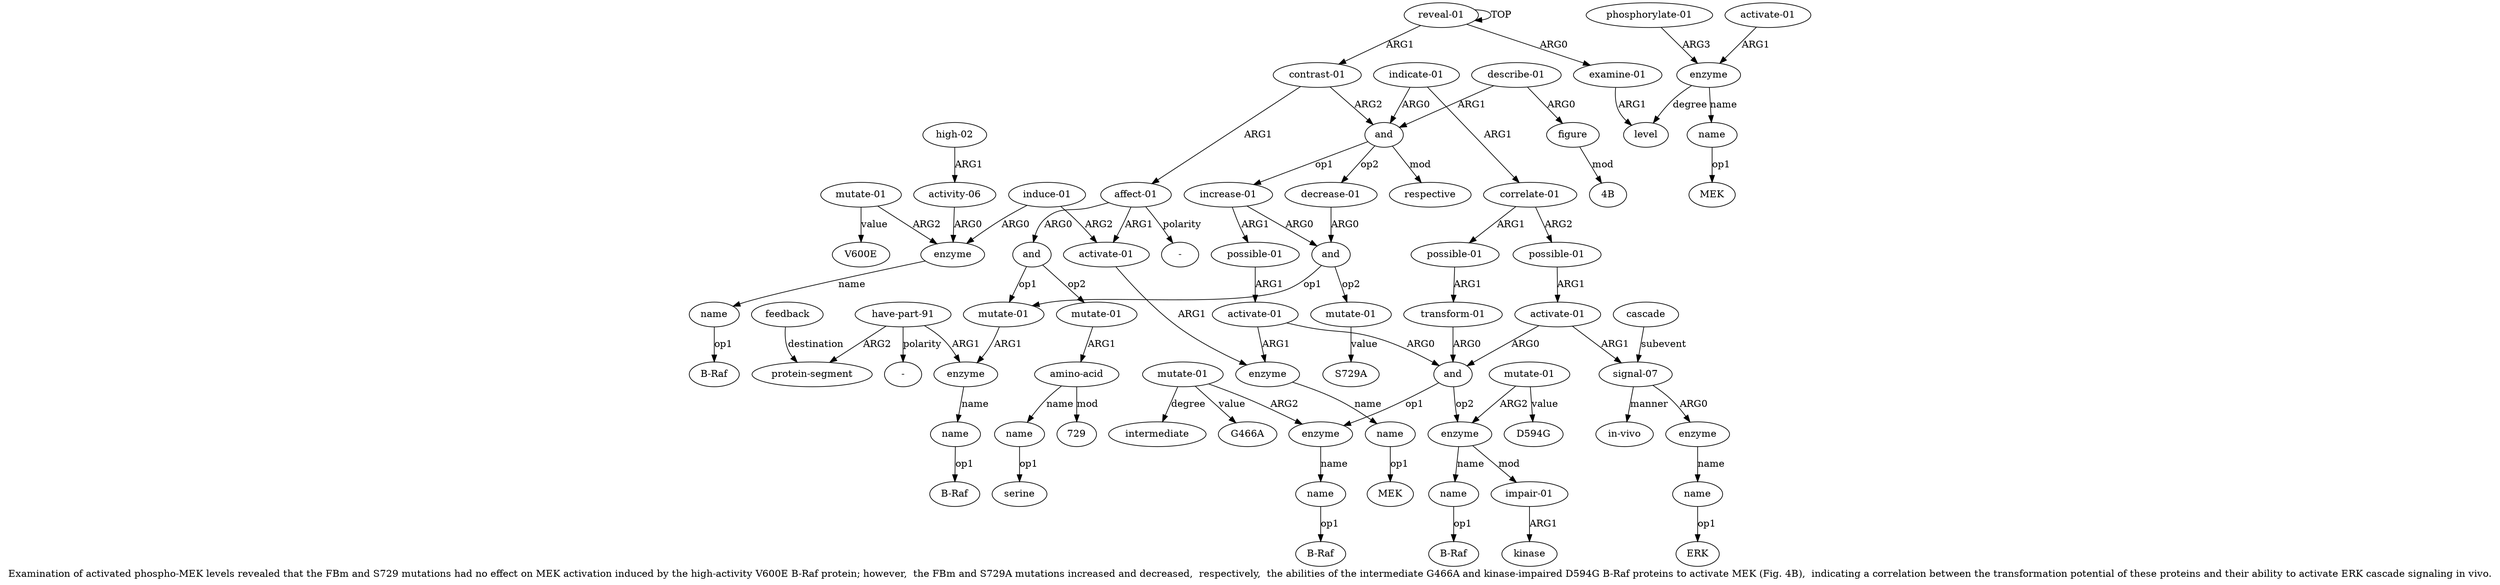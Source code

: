digraph  {
	graph [label="Examination of activated phospho-MEK levels revealed that the FBm and S729 mutations had no effect on MEK activation induced by \
the high-activity V600E B-Raf protein; however,  the FBm and S729A mutations increased and decreased,  respectively,  the abilities \
of the intermediate G466A and kinase-impaired D594G B-Raf proteins to activate MEK (Fig. 4B),  indicating a correlation between \
the transformation potential of these proteins and their ability to activate ERK cascade signaling in vivo."];
	node [label="\N"];
	a20	 [color=black,
		gold_ind=20,
		gold_label=enzyme,
		label=enzyme,
		test_ind=20,
		test_label=enzyme];
	a21	 [color=black,
		gold_ind=21,
		gold_label=name,
		label=name,
		test_ind=21,
		test_label=name];
	a20 -> a21 [key=0,
	color=black,
	gold_label=name,
	label=name,
	test_label=name];
"a21 MEK" [color=black,
	gold_ind=-1,
	gold_label=MEK,
	label=MEK,
	test_ind=-1,
	test_label=MEK];
a21 -> "a21 MEK" [key=0,
color=black,
gold_label=op1,
label=op1,
test_label=op1];
a22 [color=black,
gold_ind=22,
gold_label="induce-01",
label="induce-01",
test_ind=22,
test_label="induce-01"];
a23 [color=black,
gold_ind=23,
gold_label=enzyme,
label=enzyme,
test_ind=23,
test_label=enzyme];
a22 -> a23 [key=0,
color=black,
gold_label=ARG0,
label=ARG0,
test_label=ARG0];
a19 [color=black,
gold_ind=19,
gold_label="activate-01",
label="activate-01",
test_ind=19,
test_label="activate-01"];
a22 -> a19 [key=0,
color=black,
gold_label=ARG2,
label=ARG2,
test_label=ARG2];
a24 [color=black,
gold_ind=24,
gold_label=name,
label=name,
test_ind=24,
test_label=name];
a23 -> a24 [key=0,
color=black,
gold_label=name,
label=name,
test_label=name];
"a24 B-Raf" [color=black,
gold_ind=-1,
gold_label="B-Raf",
label="B-Raf",
test_ind=-1,
test_label="B-Raf"];
a24 -> "a24 B-Raf" [key=0,
color=black,
gold_label=op1,
label=op1,
test_label=op1];
a25 [color=black,
gold_ind=25,
gold_label="mutate-01",
label="mutate-01",
test_ind=25,
test_label="mutate-01"];
a25 -> a23 [key=0,
color=black,
gold_label=ARG2,
label=ARG2,
test_label=ARG2];
"a25 V600E" [color=black,
gold_ind=-1,
gold_label=V600E,
label=V600E,
test_ind=-1,
test_label=V600E];
a25 -> "a25 V600E" [key=0,
color=black,
gold_label=value,
label=value,
test_label=value];
a26 [color=black,
gold_ind=26,
gold_label="activity-06",
label="activity-06",
test_ind=26,
test_label="activity-06"];
a26 -> a23 [key=0,
color=black,
gold_label=ARG0,
label=ARG0,
test_label=ARG0];
a27 [color=black,
gold_ind=27,
gold_label="high-02",
label="high-02",
test_ind=27,
test_label="high-02"];
a27 -> a26 [key=0,
color=black,
gold_label=ARG1,
label=ARG1,
test_label=ARG1];
a28 [color=black,
gold_ind=28,
gold_label=and,
label=and,
test_ind=28,
test_label=and];
a29 [color=black,
gold_ind=29,
gold_label="increase-01",
label="increase-01",
test_ind=29,
test_label="increase-01"];
a28 -> a29 [key=0,
color=black,
gold_label=op1,
label=op1,
test_label=op1];
a44 [color=black,
gold_ind=44,
gold_label="decrease-01",
label="decrease-01",
test_ind=44,
test_label="decrease-01"];
a28 -> a44 [key=0,
color=black,
gold_label=op2,
label=op2,
test_label=op2];
a45 [color=black,
gold_ind=45,
gold_label=respective,
label=respective,
test_ind=45,
test_label=respective];
a28 -> a45 [key=0,
color=black,
gold_label=mod,
label=mod,
test_label=mod];
a30 [color=black,
gold_ind=30,
gold_label=and,
label=and,
test_ind=30,
test_label=and];
a29 -> a30 [key=0,
color=black,
gold_label=ARG0,
label=ARG0,
test_label=ARG0];
a32 [color=black,
gold_ind=32,
gold_label="possible-01",
label="possible-01",
test_ind=32,
test_label="possible-01"];
a29 -> a32 [key=0,
color=black,
gold_label=ARG1,
label=ARG1,
test_label=ARG1];
a31 [color=black,
gold_ind=31,
gold_label="mutate-01",
label="mutate-01",
test_ind=31,
test_label="mutate-01"];
"a31 S729A" [color=black,
gold_ind=-1,
gold_label=S729A,
label=S729A,
test_ind=-1,
test_label=S729A];
a31 -> "a31 S729A" [key=0,
color=black,
gold_label=value,
label=value,
test_label=value];
"a47 4B" [color=black,
gold_ind=-1,
gold_label="4B",
label="4B",
test_ind=-1,
test_label="4B"];
a30 -> a31 [key=0,
color=black,
gold_label=op2,
label=op2,
test_label=op2];
a10 [color=black,
gold_ind=10,
gold_label="mutate-01",
label="mutate-01",
test_ind=10,
test_label="mutate-01"];
a30 -> a10 [key=0,
color=black,
gold_label=op1,
label=op1,
test_label=op1];
"a37 G466A" [color=black,
gold_ind=-1,
gold_label=G466A,
label=G466A,
test_ind=-1,
test_label=G466A];
a37 [color=black,
gold_ind=37,
gold_label="mutate-01",
label="mutate-01",
test_ind=37,
test_label="mutate-01"];
a37 -> "a37 G466A" [key=0,
color=black,
gold_label=value,
label=value,
test_label=value];
a35 [color=black,
gold_ind=35,
gold_label=enzyme,
label=enzyme,
test_ind=35,
test_label=enzyme];
a37 -> a35 [key=0,
color=black,
gold_label=ARG2,
label=ARG2,
test_label=ARG2];
a38 [color=black,
gold_ind=38,
gold_label=intermediate,
label=intermediate,
test_ind=38,
test_label=intermediate];
a37 -> a38 [key=0,
color=black,
gold_label=degree,
label=degree,
test_label=degree];
a36 [color=black,
gold_ind=36,
gold_label=name,
label=name,
test_ind=36,
test_label=name];
"a36 B-Raf" [color=black,
gold_ind=-1,
gold_label="B-Raf",
label="B-Raf",
test_ind=-1,
test_label="B-Raf"];
a36 -> "a36 B-Raf" [key=0,
color=black,
gold_label=op1,
label=op1,
test_label=op1];
a33 [color=black,
gold_ind=33,
gold_label="activate-01",
label="activate-01",
test_ind=33,
test_label="activate-01"];
a33 -> a20 [key=0,
color=black,
gold_label=ARG1,
label=ARG1,
test_label=ARG1];
a34 [color=black,
gold_ind=34,
gold_label=and,
label=and,
test_ind=34,
test_label=and];
a33 -> a34 [key=0,
color=black,
gold_label=ARG0,
label=ARG0,
test_label=ARG0];
"a17 729" [color=black,
gold_ind=-1,
gold_label=729,
label=729,
test_ind=-1,
test_label=729];
a35 -> a36 [key=0,
color=black,
gold_label=name,
label=name,
test_label=name];
a34 -> a35 [key=0,
color=black,
gold_label=op1,
label=op1,
test_label=op1];
a39 [color=black,
gold_ind=39,
gold_label=enzyme,
label=enzyme,
test_ind=39,
test_label=enzyme];
a34 -> a39 [key=0,
color=black,
gold_label=op2,
label=op2,
test_label=op2];
"a41 D594G" [color=black,
gold_ind=-1,
gold_label=D594G,
label=D594G,
test_ind=-1,
test_label=D594G];
a51 [color=black,
gold_ind=51,
gold_label="transform-01",
label="transform-01",
test_ind=51,
test_label="transform-01"];
a51 -> a34 [key=0,
color=black,
gold_label=ARG0,
label=ARG0,
test_label=ARG0];
a50 [color=black,
gold_ind=50,
gold_label="possible-01",
label="possible-01",
test_ind=50,
test_label="possible-01"];
a50 -> a51 [key=0,
color=black,
gold_label=ARG1,
label=ARG1,
test_label=ARG1];
a53 [color=black,
gold_ind=53,
gold_label="activate-01",
label="activate-01",
test_ind=53,
test_label="activate-01"];
a53 -> a34 [key=0,
color=black,
gold_label=ARG0,
label=ARG0,
test_label=ARG0];
a54 [color=black,
gold_ind=54,
gold_label="signal-07",
label="signal-07",
test_ind=54,
test_label="signal-07"];
a53 -> a54 [key=0,
color=black,
gold_label=ARG1,
label=ARG1,
test_label=ARG1];
a52 [color=black,
gold_ind=52,
gold_label="possible-01",
label="possible-01",
test_ind=52,
test_label="possible-01"];
a52 -> a53 [key=0,
color=black,
gold_label=ARG1,
label=ARG1,
test_label=ARG1];
a55 [color=black,
gold_ind=55,
gold_label=enzyme,
label=enzyme,
test_ind=55,
test_label=enzyme];
a56 [color=black,
gold_ind=56,
gold_label=name,
label=name,
test_ind=56,
test_label=name];
a55 -> a56 [key=0,
color=black,
gold_label=name,
label=name,
test_label=name];
a54 -> a55 [key=0,
color=black,
gold_label=ARG0,
label=ARG0,
test_label=ARG0];
a57 [color=black,
gold_ind=57,
gold_label="in-vivo",
label="in-vivo",
test_ind=57,
test_label="in-vivo"];
a54 -> a57 [key=0,
color=black,
gold_label=manner,
label=manner,
test_label=manner];
"a56 ERK" [color=black,
gold_ind=-1,
gold_label=ERK,
label=ERK,
test_ind=-1,
test_label=ERK];
a56 -> "a56 ERK" [key=0,
color=black,
gold_label=op1,
label=op1,
test_label=op1];
a58 [color=black,
gold_ind=58,
gold_label=cascade,
label=cascade,
test_ind=58,
test_label=cascade];
a58 -> a54 [key=0,
color=black,
gold_label=subevent,
label=subevent,
test_label=subevent];
"a8 -" [color=black,
gold_ind=-1,
gold_label="-",
label="-",
test_ind=-1,
test_label="-"];
a32 -> a33 [key=0,
color=black,
gold_label=ARG1,
label=ARG1,
test_label=ARG1];
a15 [color=black,
gold_ind=15,
gold_label=feedback,
label=feedback,
test_ind=15,
test_label=feedback];
a14 [color=black,
gold_ind=14,
gold_label="protein-segment",
label="protein-segment",
test_ind=14,
test_label="protein-segment"];
a15 -> a14 [key=0,
color=black,
gold_label=destination,
label=destination,
test_label=destination];
a17 [color=black,
gold_ind=17,
gold_label="amino-acid",
label="amino-acid",
test_ind=17,
test_label="amino-acid"];
a17 -> "a17 729" [key=0,
color=black,
gold_label=mod,
label=mod,
test_label=mod];
a18 [color=black,
gold_ind=18,
gold_label=name,
label=name,
test_ind=18,
test_label=name];
a17 -> a18 [key=0,
color=black,
gold_label=name,
label=name,
test_label=name];
a16 [color=black,
gold_ind=16,
gold_label="mutate-01",
label="mutate-01",
test_ind=16,
test_label="mutate-01"];
a16 -> a17 [key=0,
color=black,
gold_label=ARG1,
label=ARG1,
test_label=ARG1];
a11 [color=black,
gold_ind=11,
gold_label=enzyme,
label=enzyme,
test_ind=11,
test_label=enzyme];
a12 [color=black,
gold_ind=12,
gold_label=name,
label=name,
test_ind=12,
test_label=name];
a11 -> a12 [key=0,
color=black,
gold_label=name,
label=name,
test_label=name];
a10 -> a11 [key=0,
color=black,
gold_label=ARG1,
label=ARG1,
test_label=ARG1];
a13 [color=black,
gold_ind=13,
gold_label="have-part-91",
label="have-part-91",
test_ind=13,
test_label="have-part-91"];
a13 -> a14 [key=0,
color=black,
gold_label=ARG2,
label=ARG2,
test_label=ARG2];
a13 -> a11 [key=0,
color=black,
gold_label=ARG1,
label=ARG1,
test_label=ARG1];
"a13 -" [color=black,
gold_ind=-1,
gold_label="-",
label="-",
test_ind=-1,
test_label="-"];
a13 -> "a13 -" [key=0,
color=black,
gold_label=polarity,
label=polarity,
test_label=polarity];
"a12 B-Raf" [color=black,
gold_ind=-1,
gold_label="B-Raf",
label="B-Raf",
test_ind=-1,
test_label="B-Raf"];
a12 -> "a12 B-Raf" [key=0,
color=black,
gold_label=op1,
label=op1,
test_label=op1];
a42 [color=black,
gold_ind=42,
gold_label="impair-01",
label="impair-01",
test_ind=42,
test_label="impair-01"];
a39 -> a42 [key=0,
color=black,
gold_label=mod,
label=mod,
test_label=mod];
a40 [color=black,
gold_ind=40,
gold_label=name,
label=name,
test_ind=40,
test_label=name];
a39 -> a40 [key=0,
color=black,
gold_label=name,
label=name,
test_label=name];
a19 -> a20 [key=0,
color=black,
gold_label=ARG1,
label=ARG1,
test_label=ARG1];
"a18 serine" [color=black,
gold_ind=-1,
gold_label=serine,
label=serine,
test_ind=-1,
test_label=serine];
a18 -> "a18 serine" [key=0,
color=black,
gold_label=op1,
label=op1,
test_label=op1];
a1 [color=black,
gold_ind=1,
gold_label="examine-01",
label="examine-01",
test_ind=1,
test_label="examine-01"];
a2 [color=black,
gold_ind=2,
gold_label=level,
label=level,
test_ind=2,
test_label=level];
a1 -> a2 [key=0,
color=black,
gold_label=ARG1,
label=ARG1,
test_label=ARG1];
a0 [color=black,
gold_ind=0,
gold_label="reveal-01",
label="reveal-01",
test_ind=0,
test_label="reveal-01"];
a0 -> a1 [key=0,
color=black,
gold_label=ARG0,
label=ARG0,
test_label=ARG0];
a0 -> a0 [key=0,
color=black,
gold_label=TOP,
label=TOP,
test_label=TOP];
a7 [color=black,
gold_ind=7,
gold_label="contrast-01",
label="contrast-01",
test_ind=7,
test_label="contrast-01"];
a0 -> a7 [key=0,
color=black,
gold_label=ARG1,
label=ARG1,
test_label=ARG1];
a3 [color=black,
gold_ind=3,
gold_label=enzyme,
label=enzyme,
test_ind=3,
test_label=enzyme];
a3 -> a2 [key=0,
color=black,
gold_label=degree,
label=degree,
test_label=degree];
a4 [color=black,
gold_ind=4,
gold_label=name,
label=name,
test_ind=4,
test_label=name];
a3 -> a4 [key=0,
color=black,
gold_label=name,
label=name,
test_label=name];
a5 [color=black,
gold_ind=5,
gold_label="phosphorylate-01",
label="phosphorylate-01",
test_ind=5,
test_label="phosphorylate-01"];
a5 -> a3 [key=0,
color=black,
gold_label=ARG3,
label=ARG3,
test_label=ARG3];
"a4 MEK" [color=black,
gold_ind=-1,
gold_label=MEK,
label=MEK,
test_ind=-1,
test_label=MEK];
a4 -> "a4 MEK" [key=0,
color=black,
gold_label=op1,
label=op1,
test_label=op1];
a7 -> a28 [key=0,
color=black,
gold_label=ARG2,
label=ARG2,
test_label=ARG2];
a8 [color=black,
gold_ind=8,
gold_label="affect-01",
label="affect-01",
test_ind=8,
test_label="affect-01"];
a7 -> a8 [key=0,
color=black,
gold_label=ARG1,
label=ARG1,
test_label=ARG1];
a6 [color=black,
gold_ind=6,
gold_label="activate-01",
label="activate-01",
test_ind=6,
test_label="activate-01"];
a6 -> a3 [key=0,
color=black,
gold_label=ARG1,
label=ARG1,
test_label=ARG1];
a9 [color=black,
gold_ind=9,
gold_label=and,
label=and,
test_ind=9,
test_label=and];
a9 -> a16 [key=0,
color=black,
gold_label=op2,
label=op2,
test_label=op2];
a9 -> a10 [key=0,
color=black,
gold_label=op1,
label=op1,
test_label=op1];
a8 -> "a8 -" [key=0,
color=black,
gold_label=polarity,
label=polarity,
test_label=polarity];
a8 -> a19 [key=0,
color=black,
gold_label=ARG1,
label=ARG1,
test_label=ARG1];
a8 -> a9 [key=0,
color=black,
gold_label=ARG0,
label=ARG0,
test_label=ARG0];
"a40 B-Raf" [color=black,
gold_ind=-1,
gold_label="B-Raf",
label="B-Raf",
test_ind=-1,
test_label="B-Raf"];
a46 [color=black,
gold_ind=46,
gold_label="describe-01",
label="describe-01",
test_ind=46,
test_label="describe-01"];
a46 -> a28 [key=0,
color=black,
gold_label=ARG1,
label=ARG1,
test_label=ARG1];
a47 [color=black,
gold_ind=47,
gold_label=figure,
label=figure,
test_ind=47,
test_label=figure];
a46 -> a47 [key=0,
color=black,
gold_label=ARG0,
label=ARG0,
test_label=ARG0];
a47 -> "a47 4B" [key=0,
color=black,
gold_label=mod,
label=mod,
test_label=mod];
a44 -> a30 [key=0,
color=black,
gold_label=ARG0,
label=ARG0,
test_label=ARG0];
a43 [color=black,
gold_ind=43,
gold_label=kinase,
label=kinase,
test_ind=43,
test_label=kinase];
a42 -> a43 [key=0,
color=black,
gold_label=ARG1,
label=ARG1,
test_label=ARG1];
a40 -> "a40 B-Raf" [key=0,
color=black,
gold_label=op1,
label=op1,
test_label=op1];
a41 [color=black,
gold_ind=41,
gold_label="mutate-01",
label="mutate-01",
test_ind=41,
test_label="mutate-01"];
a41 -> "a41 D594G" [key=0,
color=black,
gold_label=value,
label=value,
test_label=value];
a41 -> a39 [key=0,
color=black,
gold_label=ARG2,
label=ARG2,
test_label=ARG2];
a48 [color=black,
gold_ind=48,
gold_label="indicate-01",
label="indicate-01",
test_ind=48,
test_label="indicate-01"];
a48 -> a28 [key=0,
color=black,
gold_label=ARG0,
label=ARG0,
test_label=ARG0];
a49 [color=black,
gold_ind=49,
gold_label="correlate-01",
label="correlate-01",
test_ind=49,
test_label="correlate-01"];
a48 -> a49 [key=0,
color=black,
gold_label=ARG1,
label=ARG1,
test_label=ARG1];
a49 -> a50 [key=0,
color=black,
gold_label=ARG1,
label=ARG1,
test_label=ARG1];
a49 -> a52 [key=0,
color=black,
gold_label=ARG2,
label=ARG2,
test_label=ARG2];
}
